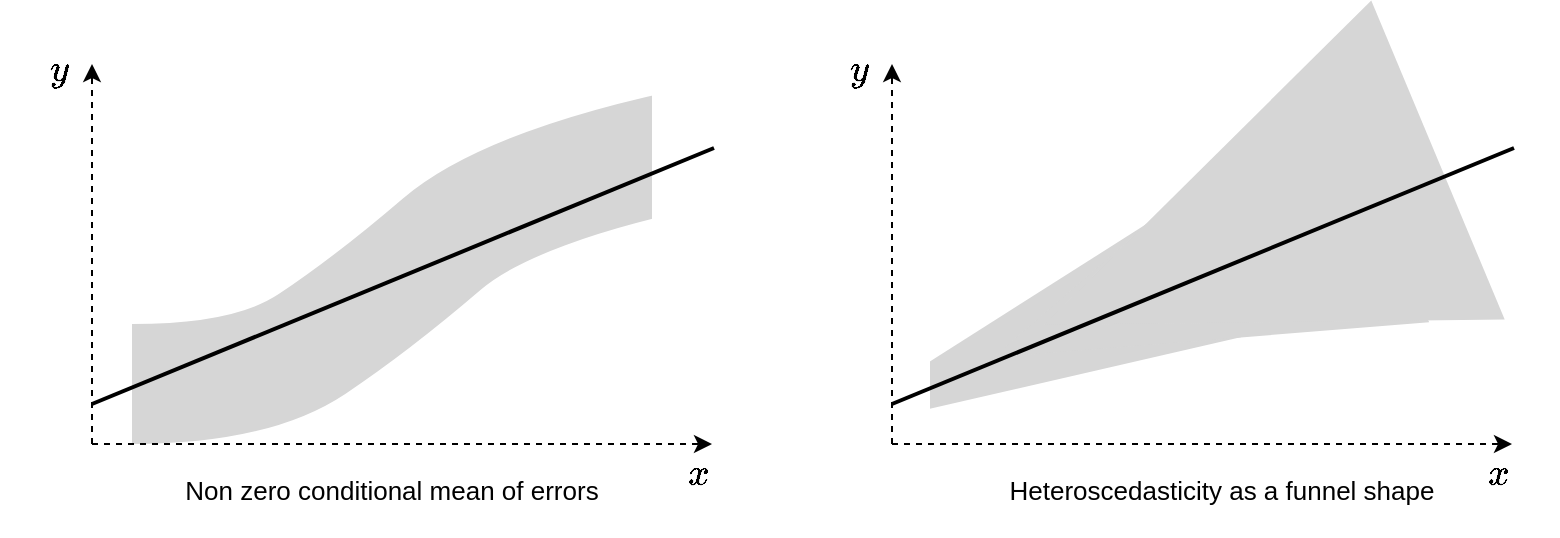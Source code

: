 <mxfile version="21.3.5" type="device">
  <diagram name="Page-1" id="U72RxUkubcTSP7wyPlPS">
    <mxGraphModel dx="1050" dy="515" grid="1" gridSize="10" guides="1" tooltips="1" connect="1" arrows="1" fold="1" page="1" pageScale="1" pageWidth="850" pageHeight="1100" math="1" shadow="0">
      <root>
        <mxCell id="0" />
        <mxCell id="1" parent="0" />
        <mxCell id="bSAeQrTWmPWAfi3R3NMC-132" value="" style="verticalLabelPosition=bottom;verticalAlign=top;html=1;shape=mxgraph.basic.acute_triangle;dx=0.5;strokeColor=none;fillColor=#D6D6D6;rotation=-112.7;" vertex="1" parent="1">
          <mxGeometry x="538" y="22.5" width="108" height="315" as="geometry" />
        </mxCell>
        <mxCell id="bSAeQrTWmPWAfi3R3NMC-136" value="" style="verticalLabelPosition=bottom;verticalAlign=top;html=1;shape=mxgraph.basic.acute_triangle;dx=0.5;strokeColor=none;fillColor=#D6D6D6;rotation=-112.7;" vertex="1" parent="1">
          <mxGeometry x="564.59" y="57.7" width="135.9" height="207.74" as="geometry" />
        </mxCell>
        <mxCell id="bSAeQrTWmPWAfi3R3NMC-135" value="" style="verticalLabelPosition=bottom;verticalAlign=top;html=1;shape=mxgraph.basic.acute_triangle;dx=0.5;strokeColor=none;fillColor=#D6D6D6;rotation=-112.7;" vertex="1" parent="1">
          <mxGeometry x="574.08" y="37.45" width="172.88" height="213.48" as="geometry" />
        </mxCell>
        <mxCell id="bSAeQrTWmPWAfi3R3NMC-57" value="" style="curved=1;endArrow=none;html=1;rounded=0;strokeWidth=60;endFill=0;fillColor=#f5f5f5;strokeColor=#D6D6D6;" edge="1" parent="1">
          <mxGeometry width="50" height="50" relative="1" as="geometry">
            <mxPoint x="106" y="215" as="sourcePoint" />
            <mxPoint x="396" y="95" as="targetPoint" />
            <Array as="points">
              <mxPoint x="166" y="215" />
              <mxPoint x="226" y="175" />
              <mxPoint x="296" y="115" />
            </Array>
          </mxGeometry>
        </mxCell>
        <mxCell id="4" value="" style="rounded=0;whiteSpace=wrap;html=1;strokeColor=none;" parent="1" vertex="1">
          <mxGeometry x="366" y="40" width="70" height="95" as="geometry" />
        </mxCell>
        <mxCell id="6" value="" style="endArrow=classic;html=1;rounded=0;dashed=1;" parent="1" edge="1">
          <mxGeometry width="50" height="50" relative="1" as="geometry">
            <mxPoint x="86" y="245" as="sourcePoint" />
            <mxPoint x="86" y="55" as="targetPoint" />
          </mxGeometry>
        </mxCell>
        <mxCell id="7" value="" style="endArrow=classic;html=1;rounded=0;dashed=1;" parent="1" edge="1">
          <mxGeometry width="50" height="50" relative="1" as="geometry">
            <mxPoint x="86" y="245" as="sourcePoint" />
            <mxPoint x="396" y="245" as="targetPoint" />
          </mxGeometry>
        </mxCell>
        <mxCell id="8" value="\(x\)" style="text;html=1;strokeColor=none;fillColor=none;align=center;verticalAlign=middle;whiteSpace=wrap;rounded=0;fontSize=16;" parent="1" vertex="1">
          <mxGeometry x="359" y="245" width="60" height="30" as="geometry" />
        </mxCell>
        <mxCell id="9" value="\(y\)" style="text;html=1;strokeColor=none;fillColor=none;align=center;verticalAlign=middle;whiteSpace=wrap;rounded=0;fontSize=16;" parent="1" vertex="1">
          <mxGeometry x="40" y="43" width="60" height="30" as="geometry" />
        </mxCell>
        <mxCell id="10" value="" style="shape=image;html=1;verticalAlign=top;verticalLabelPosition=bottom;labelBackgroundColor=#ffffff;imageAspect=0;aspect=fixed;image=https://cdn0.iconfinder.com/data/icons/octicons/1024/x-128.png" parent="1" vertex="1">
          <mxGeometry x="116.35" y="199" width="10" height="10" as="geometry" />
        </mxCell>
        <mxCell id="11" value="" style="shape=image;html=1;verticalAlign=top;verticalLabelPosition=bottom;labelBackgroundColor=#ffffff;imageAspect=0;aspect=fixed;image=https://cdn0.iconfinder.com/data/icons/octicons/1024/x-128.png" parent="1" vertex="1">
          <mxGeometry x="196" y="185" width="10" height="10" as="geometry" />
        </mxCell>
        <mxCell id="12" value="" style="shape=image;html=1;verticalAlign=top;verticalLabelPosition=bottom;labelBackgroundColor=#ffffff;imageAspect=0;aspect=fixed;image=https://cdn0.iconfinder.com/data/icons/octicons/1024/x-128.png" parent="1" vertex="1">
          <mxGeometry x="166" y="215" width="10" height="10" as="geometry" />
        </mxCell>
        <mxCell id="13" value="" style="shape=image;html=1;verticalAlign=top;verticalLabelPosition=bottom;labelBackgroundColor=#ffffff;imageAspect=0;aspect=fixed;image=https://cdn0.iconfinder.com/data/icons/octicons/1024/x-128.png" parent="1" vertex="1">
          <mxGeometry x="226" y="155" width="10" height="10" as="geometry" />
        </mxCell>
        <mxCell id="14" value="" style="shape=image;html=1;verticalAlign=top;verticalLabelPosition=bottom;labelBackgroundColor=#ffffff;imageAspect=0;aspect=fixed;image=https://cdn0.iconfinder.com/data/icons/octicons/1024/x-128.png" parent="1" vertex="1">
          <mxGeometry x="256" y="155" width="10" height="10" as="geometry" />
        </mxCell>
        <mxCell id="15" value="" style="shape=image;html=1;verticalAlign=top;verticalLabelPosition=bottom;labelBackgroundColor=#ffffff;imageAspect=0;aspect=fixed;image=https://cdn0.iconfinder.com/data/icons/octicons/1024/x-128.png" parent="1" vertex="1">
          <mxGeometry x="290" y="97" width="10" height="10" as="geometry" />
        </mxCell>
        <mxCell id="16" value="" style="shape=image;html=1;verticalAlign=top;verticalLabelPosition=bottom;labelBackgroundColor=#ffffff;imageAspect=0;aspect=fixed;image=https://cdn0.iconfinder.com/data/icons/octicons/1024/x-128.png" parent="1" vertex="1">
          <mxGeometry x="299" y="112" width="10" height="10" as="geometry" />
        </mxCell>
        <mxCell id="17" value="" style="shape=image;html=1;verticalAlign=top;verticalLabelPosition=bottom;labelBackgroundColor=#ffffff;imageAspect=0;aspect=fixed;image=https://cdn0.iconfinder.com/data/icons/octicons/1024/x-128.png" parent="1" vertex="1">
          <mxGeometry x="326" y="105" width="10" height="10" as="geometry" />
        </mxCell>
        <mxCell id="18" value="" style="shape=image;html=1;verticalAlign=top;verticalLabelPosition=bottom;labelBackgroundColor=#ffffff;imageAspect=0;aspect=fixed;image=https://cdn0.iconfinder.com/data/icons/octicons/1024/x-128.png" parent="1" vertex="1">
          <mxGeometry x="276" y="135" width="10" height="10" as="geometry" />
        </mxCell>
        <mxCell id="19" value="" style="shape=image;html=1;verticalAlign=top;verticalLabelPosition=bottom;labelBackgroundColor=#ffffff;imageAspect=0;aspect=fixed;image=https://cdn0.iconfinder.com/data/icons/octicons/1024/x-128.png" parent="1" vertex="1">
          <mxGeometry x="204" y="173" width="10" height="10" as="geometry" />
        </mxCell>
        <mxCell id="20" value="" style="shape=image;html=1;verticalAlign=top;verticalLabelPosition=bottom;labelBackgroundColor=#ffffff;imageAspect=0;aspect=fixed;image=https://cdn0.iconfinder.com/data/icons/octicons/1024/x-128.png" parent="1" vertex="1">
          <mxGeometry x="174" y="195" width="10" height="10" as="geometry" />
        </mxCell>
        <mxCell id="21" value="" style="shape=image;html=1;verticalAlign=top;verticalLabelPosition=bottom;labelBackgroundColor=#ffffff;imageAspect=0;aspect=fixed;image=https://cdn0.iconfinder.com/data/icons/octicons/1024/x-128.png" parent="1" vertex="1">
          <mxGeometry x="354" y="113" width="10" height="10" as="geometry" />
        </mxCell>
        <mxCell id="22" value="" style="endArrow=none;html=1;rounded=0;strokeWidth=2;" parent="1" edge="1">
          <mxGeometry width="50" height="50" relative="1" as="geometry">
            <mxPoint x="86" y="225" as="sourcePoint" />
            <mxPoint x="397" y="97" as="targetPoint" />
          </mxGeometry>
        </mxCell>
        <mxCell id="bSAeQrTWmPWAfi3R3NMC-44" value="" style="shape=image;html=1;verticalAlign=top;verticalLabelPosition=bottom;labelBackgroundColor=#ffffff;imageAspect=0;aspect=fixed;image=https://cdn0.iconfinder.com/data/icons/octicons/1024/x-128.png" vertex="1" parent="1">
          <mxGeometry x="186" y="205" width="10" height="10" as="geometry" />
        </mxCell>
        <mxCell id="bSAeQrTWmPWAfi3R3NMC-45" value="" style="shape=image;html=1;verticalAlign=top;verticalLabelPosition=bottom;labelBackgroundColor=#ffffff;imageAspect=0;aspect=fixed;image=https://cdn0.iconfinder.com/data/icons/octicons/1024/x-128.png" vertex="1" parent="1">
          <mxGeometry x="216" y="175" width="10" height="10" as="geometry" />
        </mxCell>
        <mxCell id="bSAeQrTWmPWAfi3R3NMC-46" value="" style="shape=image;html=1;verticalAlign=top;verticalLabelPosition=bottom;labelBackgroundColor=#ffffff;imageAspect=0;aspect=fixed;image=https://cdn0.iconfinder.com/data/icons/octicons/1024/x-128.png" vertex="1" parent="1">
          <mxGeometry x="196" y="196" width="10" height="10" as="geometry" />
        </mxCell>
        <mxCell id="bSAeQrTWmPWAfi3R3NMC-47" value="" style="shape=image;html=1;verticalAlign=top;verticalLabelPosition=bottom;labelBackgroundColor=#ffffff;imageAspect=0;aspect=fixed;image=https://cdn0.iconfinder.com/data/icons/octicons/1024/x-128.png" vertex="1" parent="1">
          <mxGeometry x="146" y="205" width="10" height="10" as="geometry" />
        </mxCell>
        <mxCell id="bSAeQrTWmPWAfi3R3NMC-48" value="" style="shape=image;html=1;verticalAlign=top;verticalLabelPosition=bottom;labelBackgroundColor=#ffffff;imageAspect=0;aspect=fixed;image=https://cdn0.iconfinder.com/data/icons/octicons/1024/x-128.png" vertex="1" parent="1">
          <mxGeometry x="278" y="113" width="10" height="10" as="geometry" />
        </mxCell>
        <mxCell id="bSAeQrTWmPWAfi3R3NMC-49" value="" style="shape=image;html=1;verticalAlign=top;verticalLabelPosition=bottom;labelBackgroundColor=#ffffff;imageAspect=0;aspect=fixed;image=https://cdn0.iconfinder.com/data/icons/octicons/1024/x-128.png" vertex="1" parent="1">
          <mxGeometry x="266" y="125" width="10" height="10" as="geometry" />
        </mxCell>
        <mxCell id="bSAeQrTWmPWAfi3R3NMC-50" value="" style="shape=image;html=1;verticalAlign=top;verticalLabelPosition=bottom;labelBackgroundColor=#ffffff;imageAspect=0;aspect=fixed;image=https://cdn0.iconfinder.com/data/icons/octicons/1024/x-128.png" vertex="1" parent="1">
          <mxGeometry x="256" y="135" width="10" height="10" as="geometry" />
        </mxCell>
        <mxCell id="bSAeQrTWmPWAfi3R3NMC-51" value="" style="shape=image;html=1;verticalAlign=top;verticalLabelPosition=bottom;labelBackgroundColor=#ffffff;imageAspect=0;aspect=fixed;image=https://cdn0.iconfinder.com/data/icons/octicons/1024/x-128.png" vertex="1" parent="1">
          <mxGeometry x="336" y="125" width="10" height="10" as="geometry" />
        </mxCell>
        <mxCell id="bSAeQrTWmPWAfi3R3NMC-52" value="" style="shape=image;html=1;verticalAlign=top;verticalLabelPosition=bottom;labelBackgroundColor=#ffffff;imageAspect=0;aspect=fixed;image=https://cdn0.iconfinder.com/data/icons/octicons/1024/x-128.png" vertex="1" parent="1">
          <mxGeometry x="313" y="118" width="10" height="10" as="geometry" />
        </mxCell>
        <mxCell id="bSAeQrTWmPWAfi3R3NMC-53" value="" style="shape=image;html=1;verticalAlign=top;verticalLabelPosition=bottom;labelBackgroundColor=#ffffff;imageAspect=0;aspect=fixed;image=https://cdn0.iconfinder.com/data/icons/octicons/1024/x-128.png" vertex="1" parent="1">
          <mxGeometry x="316" y="111" width="10" height="10" as="geometry" />
        </mxCell>
        <mxCell id="bSAeQrTWmPWAfi3R3NMC-54" value="" style="shape=image;html=1;verticalAlign=top;verticalLabelPosition=bottom;labelBackgroundColor=#ffffff;imageAspect=0;aspect=fixed;image=https://cdn0.iconfinder.com/data/icons/octicons/1024/x-128.png" vertex="1" parent="1">
          <mxGeometry x="203" y="206" width="10" height="10" as="geometry" />
        </mxCell>
        <mxCell id="bSAeQrTWmPWAfi3R3NMC-55" value="" style="shape=image;html=1;verticalAlign=top;verticalLabelPosition=bottom;labelBackgroundColor=#ffffff;imageAspect=0;aspect=fixed;image=https://cdn0.iconfinder.com/data/icons/octicons/1024/x-128.png" vertex="1" parent="1">
          <mxGeometry x="126" y="185" width="10" height="10" as="geometry" />
        </mxCell>
        <mxCell id="bSAeQrTWmPWAfi3R3NMC-56" value="" style="shape=image;html=1;verticalAlign=top;verticalLabelPosition=bottom;labelBackgroundColor=#ffffff;imageAspect=0;aspect=fixed;image=https://cdn0.iconfinder.com/data/icons/octicons/1024/x-128.png" vertex="1" parent="1">
          <mxGeometry x="316" y="95" width="10" height="10" as="geometry" />
        </mxCell>
        <mxCell id="bSAeQrTWmPWAfi3R3NMC-93" value="" style="rounded=0;whiteSpace=wrap;html=1;strokeColor=none;" vertex="1" parent="1">
          <mxGeometry x="435" y="192" width="70" height="95" as="geometry" />
        </mxCell>
        <mxCell id="bSAeQrTWmPWAfi3R3NMC-94" value="" style="endArrow=classic;html=1;rounded=0;dashed=1;" edge="1" parent="1">
          <mxGeometry width="50" height="50" relative="1" as="geometry">
            <mxPoint x="486" y="245" as="sourcePoint" />
            <mxPoint x="486" y="55" as="targetPoint" />
          </mxGeometry>
        </mxCell>
        <mxCell id="bSAeQrTWmPWAfi3R3NMC-95" value="" style="endArrow=classic;html=1;rounded=0;dashed=1;" edge="1" parent="1">
          <mxGeometry width="50" height="50" relative="1" as="geometry">
            <mxPoint x="486" y="245" as="sourcePoint" />
            <mxPoint x="796" y="245" as="targetPoint" />
          </mxGeometry>
        </mxCell>
        <mxCell id="bSAeQrTWmPWAfi3R3NMC-96" value="\(x\)" style="text;html=1;strokeColor=none;fillColor=none;align=center;verticalAlign=middle;whiteSpace=wrap;rounded=0;fontSize=16;" vertex="1" parent="1">
          <mxGeometry x="759" y="245" width="60" height="30" as="geometry" />
        </mxCell>
        <mxCell id="bSAeQrTWmPWAfi3R3NMC-97" value="\(y\)" style="text;html=1;strokeColor=none;fillColor=none;align=center;verticalAlign=middle;whiteSpace=wrap;rounded=0;fontSize=16;" vertex="1" parent="1">
          <mxGeometry x="440" y="43" width="60" height="30" as="geometry" />
        </mxCell>
        <mxCell id="bSAeQrTWmPWAfi3R3NMC-98" value="" style="shape=image;html=1;verticalAlign=top;verticalLabelPosition=bottom;labelBackgroundColor=#ffffff;imageAspect=0;aspect=fixed;image=https://cdn0.iconfinder.com/data/icons/octicons/1024/x-128.png" vertex="1" parent="1">
          <mxGeometry x="516.35" y="199" width="10" height="10" as="geometry" />
        </mxCell>
        <mxCell id="bSAeQrTWmPWAfi3R3NMC-99" value="" style="shape=image;html=1;verticalAlign=top;verticalLabelPosition=bottom;labelBackgroundColor=#ffffff;imageAspect=0;aspect=fixed;image=https://cdn0.iconfinder.com/data/icons/octicons/1024/x-128.png" vertex="1" parent="1">
          <mxGeometry x="596" y="185" width="10" height="10" as="geometry" />
        </mxCell>
        <mxCell id="bSAeQrTWmPWAfi3R3NMC-100" value="" style="shape=image;html=1;verticalAlign=top;verticalLabelPosition=bottom;labelBackgroundColor=#ffffff;imageAspect=0;aspect=fixed;image=https://cdn0.iconfinder.com/data/icons/octicons/1024/x-128.png" vertex="1" parent="1">
          <mxGeometry x="528" y="209" width="10" height="10" as="geometry" />
        </mxCell>
        <mxCell id="bSAeQrTWmPWAfi3R3NMC-101" value="" style="shape=image;html=1;verticalAlign=top;verticalLabelPosition=bottom;labelBackgroundColor=#ffffff;imageAspect=0;aspect=fixed;image=https://cdn0.iconfinder.com/data/icons/octicons/1024/x-128.png" vertex="1" parent="1">
          <mxGeometry x="626" y="155" width="10" height="10" as="geometry" />
        </mxCell>
        <mxCell id="bSAeQrTWmPWAfi3R3NMC-102" value="" style="shape=image;html=1;verticalAlign=top;verticalLabelPosition=bottom;labelBackgroundColor=#ffffff;imageAspect=0;aspect=fixed;image=https://cdn0.iconfinder.com/data/icons/octicons/1024/x-128.png" vertex="1" parent="1">
          <mxGeometry x="656" y="155" width="10" height="10" as="geometry" />
        </mxCell>
        <mxCell id="bSAeQrTWmPWAfi3R3NMC-103" value="" style="shape=image;html=1;verticalAlign=top;verticalLabelPosition=bottom;labelBackgroundColor=#ffffff;imageAspect=0;aspect=fixed;image=https://cdn0.iconfinder.com/data/icons/octicons/1024/x-128.png" vertex="1" parent="1">
          <mxGeometry x="680" y="107" width="10" height="10" as="geometry" />
        </mxCell>
        <mxCell id="bSAeQrTWmPWAfi3R3NMC-104" value="" style="shape=image;html=1;verticalAlign=top;verticalLabelPosition=bottom;labelBackgroundColor=#ffffff;imageAspect=0;aspect=fixed;image=https://cdn0.iconfinder.com/data/icons/octicons/1024/x-128.png" vertex="1" parent="1">
          <mxGeometry x="699" y="112" width="10" height="10" as="geometry" />
        </mxCell>
        <mxCell id="bSAeQrTWmPWAfi3R3NMC-105" value="" style="shape=image;html=1;verticalAlign=top;verticalLabelPosition=bottom;labelBackgroundColor=#ffffff;imageAspect=0;aspect=fixed;image=https://cdn0.iconfinder.com/data/icons/octicons/1024/x-128.png" vertex="1" parent="1">
          <mxGeometry x="736" y="146" width="10" height="10" as="geometry" />
        </mxCell>
        <mxCell id="bSAeQrTWmPWAfi3R3NMC-106" value="" style="shape=image;html=1;verticalAlign=top;verticalLabelPosition=bottom;labelBackgroundColor=#ffffff;imageAspect=0;aspect=fixed;image=https://cdn0.iconfinder.com/data/icons/octicons/1024/x-128.png" vertex="1" parent="1">
          <mxGeometry x="686" y="165" width="10" height="10" as="geometry" />
        </mxCell>
        <mxCell id="bSAeQrTWmPWAfi3R3NMC-107" value="" style="shape=image;html=1;verticalAlign=top;verticalLabelPosition=bottom;labelBackgroundColor=#ffffff;imageAspect=0;aspect=fixed;image=https://cdn0.iconfinder.com/data/icons/octicons/1024/x-128.png" vertex="1" parent="1">
          <mxGeometry x="604" y="173" width="10" height="10" as="geometry" />
        </mxCell>
        <mxCell id="bSAeQrTWmPWAfi3R3NMC-108" value="" style="shape=image;html=1;verticalAlign=top;verticalLabelPosition=bottom;labelBackgroundColor=#ffffff;imageAspect=0;aspect=fixed;image=https://cdn0.iconfinder.com/data/icons/octicons/1024/x-128.png" vertex="1" parent="1">
          <mxGeometry x="572" y="192" width="10" height="10" as="geometry" />
        </mxCell>
        <mxCell id="bSAeQrTWmPWAfi3R3NMC-109" value="" style="shape=image;html=1;verticalAlign=top;verticalLabelPosition=bottom;labelBackgroundColor=#ffffff;imageAspect=0;aspect=fixed;image=https://cdn0.iconfinder.com/data/icons/octicons/1024/x-128.png" vertex="1" parent="1">
          <mxGeometry x="754" y="113" width="10" height="10" as="geometry" />
        </mxCell>
        <mxCell id="bSAeQrTWmPWAfi3R3NMC-110" value="" style="endArrow=none;html=1;rounded=0;strokeWidth=2;" edge="1" parent="1">
          <mxGeometry width="50" height="50" relative="1" as="geometry">
            <mxPoint x="486" y="225" as="sourcePoint" />
            <mxPoint x="797" y="97" as="targetPoint" />
          </mxGeometry>
        </mxCell>
        <mxCell id="bSAeQrTWmPWAfi3R3NMC-111" value="" style="shape=image;html=1;verticalAlign=top;verticalLabelPosition=bottom;labelBackgroundColor=#ffffff;imageAspect=0;aspect=fixed;image=https://cdn0.iconfinder.com/data/icons/octicons/1024/x-128.png" vertex="1" parent="1">
          <mxGeometry x="586" y="160" width="10" height="10" as="geometry" />
        </mxCell>
        <mxCell id="bSAeQrTWmPWAfi3R3NMC-112" value="" style="shape=image;html=1;verticalAlign=top;verticalLabelPosition=bottom;labelBackgroundColor=#ffffff;imageAspect=0;aspect=fixed;image=https://cdn0.iconfinder.com/data/icons/octicons/1024/x-128.png" vertex="1" parent="1">
          <mxGeometry x="616" y="175" width="10" height="10" as="geometry" />
        </mxCell>
        <mxCell id="bSAeQrTWmPWAfi3R3NMC-113" value="" style="shape=image;html=1;verticalAlign=top;verticalLabelPosition=bottom;labelBackgroundColor=#ffffff;imageAspect=0;aspect=fixed;image=https://cdn0.iconfinder.com/data/icons/octicons/1024/x-128.png" vertex="1" parent="1">
          <mxGeometry x="646" y="176" width="10" height="10" as="geometry" />
        </mxCell>
        <mxCell id="bSAeQrTWmPWAfi3R3NMC-114" value="" style="shape=image;html=1;verticalAlign=top;verticalLabelPosition=bottom;labelBackgroundColor=#ffffff;imageAspect=0;aspect=fixed;image=https://cdn0.iconfinder.com/data/icons/octicons/1024/x-128.png" vertex="1" parent="1">
          <mxGeometry x="546" y="205" width="10" height="10" as="geometry" />
        </mxCell>
        <mxCell id="bSAeQrTWmPWAfi3R3NMC-115" value="" style="shape=image;html=1;verticalAlign=top;verticalLabelPosition=bottom;labelBackgroundColor=#ffffff;imageAspect=0;aspect=fixed;image=https://cdn0.iconfinder.com/data/icons/octicons/1024/x-128.png" vertex="1" parent="1">
          <mxGeometry x="678" y="83" width="10" height="10" as="geometry" />
        </mxCell>
        <mxCell id="bSAeQrTWmPWAfi3R3NMC-116" value="" style="shape=image;html=1;verticalAlign=top;verticalLabelPosition=bottom;labelBackgroundColor=#ffffff;imageAspect=0;aspect=fixed;image=https://cdn0.iconfinder.com/data/icons/octicons/1024/x-128.png" vertex="1" parent="1">
          <mxGeometry x="678" y="124" width="10" height="10" as="geometry" />
        </mxCell>
        <mxCell id="bSAeQrTWmPWAfi3R3NMC-117" value="" style="shape=image;html=1;verticalAlign=top;verticalLabelPosition=bottom;labelBackgroundColor=#ffffff;imageAspect=0;aspect=fixed;image=https://cdn0.iconfinder.com/data/icons/octicons/1024/x-128.png" vertex="1" parent="1">
          <mxGeometry x="656" y="135" width="10" height="10" as="geometry" />
        </mxCell>
        <mxCell id="bSAeQrTWmPWAfi3R3NMC-118" value="" style="shape=image;html=1;verticalAlign=top;verticalLabelPosition=bottom;labelBackgroundColor=#ffffff;imageAspect=0;aspect=fixed;image=https://cdn0.iconfinder.com/data/icons/octicons/1024/x-128.png" vertex="1" parent="1">
          <mxGeometry x="736" y="125" width="10" height="10" as="geometry" />
        </mxCell>
        <mxCell id="bSAeQrTWmPWAfi3R3NMC-119" value="" style="shape=image;html=1;verticalAlign=top;verticalLabelPosition=bottom;labelBackgroundColor=#ffffff;imageAspect=0;aspect=fixed;image=https://cdn0.iconfinder.com/data/icons/octicons/1024/x-128.png" vertex="1" parent="1">
          <mxGeometry x="713" y="118" width="10" height="10" as="geometry" />
        </mxCell>
        <mxCell id="bSAeQrTWmPWAfi3R3NMC-120" value="" style="shape=image;html=1;verticalAlign=top;verticalLabelPosition=bottom;labelBackgroundColor=#ffffff;imageAspect=0;aspect=fixed;image=https://cdn0.iconfinder.com/data/icons/octicons/1024/x-128.png" vertex="1" parent="1">
          <mxGeometry x="736" y="171" width="10" height="10" as="geometry" />
        </mxCell>
        <mxCell id="bSAeQrTWmPWAfi3R3NMC-121" value="" style="shape=image;html=1;verticalAlign=top;verticalLabelPosition=bottom;labelBackgroundColor=#ffffff;imageAspect=0;aspect=fixed;image=https://cdn0.iconfinder.com/data/icons/octicons/1024/x-128.png" vertex="1" parent="1">
          <mxGeometry x="706" y="154" width="10" height="10" as="geometry" />
        </mxCell>
        <mxCell id="bSAeQrTWmPWAfi3R3NMC-122" value="" style="shape=image;html=1;verticalAlign=top;verticalLabelPosition=bottom;labelBackgroundColor=#ffffff;imageAspect=0;aspect=fixed;image=https://cdn0.iconfinder.com/data/icons/octicons/1024/x-128.png" vertex="1" parent="1">
          <mxGeometry x="546" y="185" width="10" height="10" as="geometry" />
        </mxCell>
        <mxCell id="bSAeQrTWmPWAfi3R3NMC-123" value="" style="shape=image;html=1;verticalAlign=top;verticalLabelPosition=bottom;labelBackgroundColor=#ffffff;imageAspect=0;aspect=fixed;image=https://cdn0.iconfinder.com/data/icons/octicons/1024/x-128.png" vertex="1" parent="1">
          <mxGeometry x="716" y="95" width="10" height="10" as="geometry" />
        </mxCell>
        <mxCell id="bSAeQrTWmPWAfi3R3NMC-125" value="" style="shape=image;html=1;verticalAlign=top;verticalLabelPosition=bottom;labelBackgroundColor=#ffffff;imageAspect=0;aspect=fixed;image=https://cdn0.iconfinder.com/data/icons/octicons/1024/x-128.png" vertex="1" parent="1">
          <mxGeometry x="690" y="148" width="10" height="10" as="geometry" />
        </mxCell>
        <mxCell id="bSAeQrTWmPWAfi3R3NMC-126" value="" style="shape=image;html=1;verticalAlign=top;verticalLabelPosition=bottom;labelBackgroundColor=#ffffff;imageAspect=0;aspect=fixed;image=https://cdn0.iconfinder.com/data/icons/octicons/1024/x-128.png" vertex="1" parent="1">
          <mxGeometry x="722" y="172" width="10" height="10" as="geometry" />
        </mxCell>
        <mxCell id="bSAeQrTWmPWAfi3R3NMC-127" value="" style="shape=image;html=1;verticalAlign=top;verticalLabelPosition=bottom;labelBackgroundColor=#ffffff;imageAspect=0;aspect=fixed;image=https://cdn0.iconfinder.com/data/icons/octicons/1024/x-128.png" vertex="1" parent="1">
          <mxGeometry x="671" y="178" width="10" height="10" as="geometry" />
        </mxCell>
        <mxCell id="bSAeQrTWmPWAfi3R3NMC-128" value="" style="shape=image;html=1;verticalAlign=top;verticalLabelPosition=bottom;labelBackgroundColor=#ffffff;imageAspect=0;aspect=fixed;image=https://cdn0.iconfinder.com/data/icons/octicons/1024/x-128.png" vertex="1" parent="1">
          <mxGeometry x="661" y="108" width="10" height="10" as="geometry" />
        </mxCell>
        <mxCell id="bSAeQrTWmPWAfi3R3NMC-129" value="" style="shape=image;html=1;verticalAlign=top;verticalLabelPosition=bottom;labelBackgroundColor=#ffffff;imageAspect=0;aspect=fixed;image=https://cdn0.iconfinder.com/data/icons/octicons/1024/x-128.png" vertex="1" parent="1">
          <mxGeometry x="631" y="128" width="10" height="10" as="geometry" />
        </mxCell>
        <mxCell id="bSAeQrTWmPWAfi3R3NMC-130" value="" style="shape=image;html=1;verticalAlign=top;verticalLabelPosition=bottom;labelBackgroundColor=#ffffff;imageAspect=0;aspect=fixed;image=https://cdn0.iconfinder.com/data/icons/octicons/1024/x-128.png" vertex="1" parent="1">
          <mxGeometry x="701" y="48" width="10" height="10" as="geometry" />
        </mxCell>
        <mxCell id="bSAeQrTWmPWAfi3R3NMC-131" value="" style="shape=image;html=1;verticalAlign=top;verticalLabelPosition=bottom;labelBackgroundColor=#ffffff;imageAspect=0;aspect=fixed;image=https://cdn0.iconfinder.com/data/icons/octicons/1024/x-128.png" vertex="1" parent="1">
          <mxGeometry x="766" y="176" width="10" height="10" as="geometry" />
        </mxCell>
        <mxCell id="bSAeQrTWmPWAfi3R3NMC-138" value="Non zero conditional mean of errors" style="text;html=1;strokeColor=none;fillColor=none;align=center;verticalAlign=middle;whiteSpace=wrap;rounded=0;fontSize=13;" vertex="1" parent="1">
          <mxGeometry x="106" y="253" width="260" height="30" as="geometry" />
        </mxCell>
        <mxCell id="bSAeQrTWmPWAfi3R3NMC-139" value="Heteroscedasticity as a funnel shape" style="text;html=1;strokeColor=none;fillColor=none;align=center;verticalAlign=middle;whiteSpace=wrap;rounded=0;fontSize=13;" vertex="1" parent="1">
          <mxGeometry x="521" y="253" width="260" height="30" as="geometry" />
        </mxCell>
      </root>
    </mxGraphModel>
  </diagram>
</mxfile>
